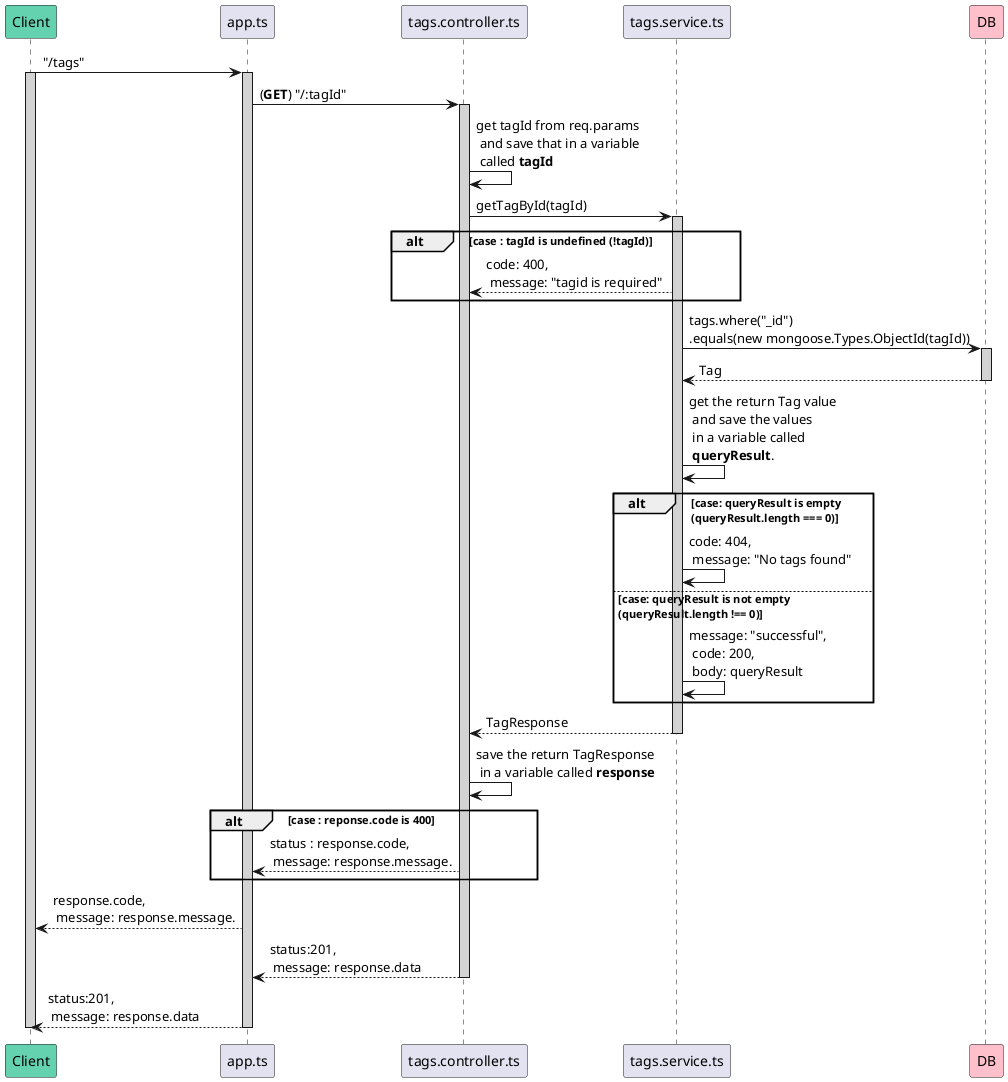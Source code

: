 @startuml get tags by TagId
participant Client #64D1AF
participant app.ts
participant tags.controller.ts
participant tags.service.ts
participant DB #FFC0CB

Client -> app.ts : "/tags"
activate Client #D3D3D3
    activate app.ts #D3D3D3
        app.ts -> tags.controller.ts : (**GET**) "/:tagId"
        activate tags.controller.ts #D3D3D3
            tags.controller.ts -> tags.controller.ts : get tagId from req.params\n and save that in a variable\n called **tagId**
            tags.controller.ts -> tags.service.ts : getTagById(tagId)
            activate tags.service.ts #D3D3D3
                alt case : tagId is undefined (!tagId)
                    tags.controller.ts <-- tags.service.ts :  code: 400,\n message: "tagid is required"
                end
                tags.service.ts -> DB : tags.where("_id")\n.equals(new mongoose.Types.ObjectId(tagId))
                activate DB #D3D3D3
                    tags.service.ts <-- DB : Tag
                deactivate DB
            tags.service.ts -> tags.service.ts : get the return Tag value\n and save the values\n in a variable called\n **queryResult**.
                alt case: queryResult is empty\n(queryResult.length === 0)
                tags.service.ts -> tags.service.ts :  code: 404,\n message: "No tags found" 
                else case: queryResult is not empty\n(queryResult.length !== 0)
                    tags.service.ts -> tags.service.ts :  message: "successful",\n code: 200,\n body: queryResult
                end
            tags.controller.ts <-- tags.service.ts: TagResponse
            deactivate tags.service.ts
            tags.controller.ts -> tags.controller.ts : save the return TagResponse\n in a variable called **response**



        alt case : reponse.code is 400
        app.ts <-- tags.controller.ts : status : response.code,\n message: response.message.
        end
        Client <-- app.ts: response.code,\n message: response.message.
        app.ts <-- tags.controller.ts : status:201,\n message: response.data
        deactivate tags.controller.ts
        Client <-- app.ts: status:201,\n message: response.data
    deactivate app.ts
deactivate Client
@enduml